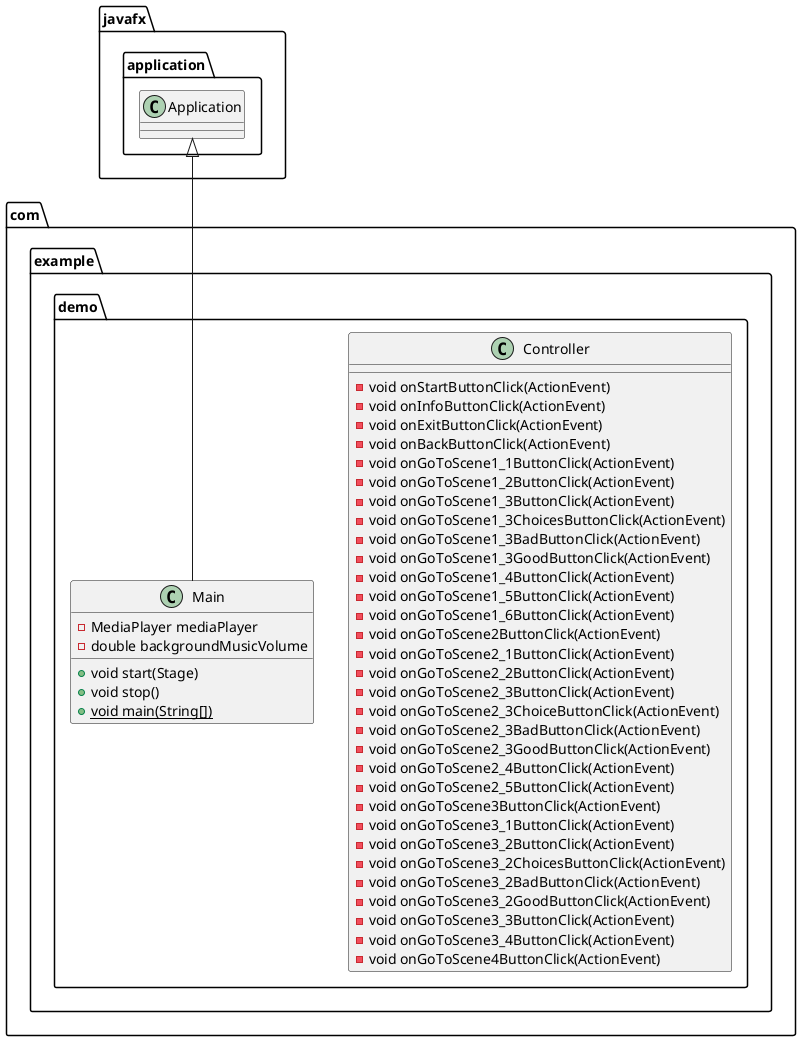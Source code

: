 @startuml
class com.example.demo.Controller {
- void onStartButtonClick(ActionEvent)
- void onInfoButtonClick(ActionEvent)
- void onExitButtonClick(ActionEvent)
- void onBackButtonClick(ActionEvent)
- void onGoToScene1_1ButtonClick(ActionEvent)
- void onGoToScene1_2ButtonClick(ActionEvent)
- void onGoToScene1_3ButtonClick(ActionEvent)
- void onGoToScene1_3ChoicesButtonClick(ActionEvent)
- void onGoToScene1_3BadButtonClick(ActionEvent)
- void onGoToScene1_3GoodButtonClick(ActionEvent)
- void onGoToScene1_4ButtonClick(ActionEvent)
- void onGoToScene1_5ButtonClick(ActionEvent)
- void onGoToScene1_6ButtonClick(ActionEvent)
- void onGoToScene2ButtonClick(ActionEvent)
- void onGoToScene2_1ButtonClick(ActionEvent)
- void onGoToScene2_2ButtonClick(ActionEvent)
- void onGoToScene2_3ButtonClick(ActionEvent)
- void onGoToScene2_3ChoiceButtonClick(ActionEvent)
- void onGoToScene2_3BadButtonClick(ActionEvent)
- void onGoToScene2_3GoodButtonClick(ActionEvent)
- void onGoToScene2_4ButtonClick(ActionEvent)
- void onGoToScene2_5ButtonClick(ActionEvent)
- void onGoToScene3ButtonClick(ActionEvent)
- void onGoToScene3_1ButtonClick(ActionEvent)
- void onGoToScene3_2ButtonClick(ActionEvent)
- void onGoToScene3_2ChoicesButtonClick(ActionEvent)
- void onGoToScene3_2BadButtonClick(ActionEvent)
- void onGoToScene3_2GoodButtonClick(ActionEvent)
- void onGoToScene3_3ButtonClick(ActionEvent)
- void onGoToScene3_4ButtonClick(ActionEvent)
- void onGoToScene4ButtonClick(ActionEvent)
}
class com.example.demo.Main {
- MediaPlayer mediaPlayer
- double backgroundMusicVolume
+ void start(Stage)
+ void stop()
+ {static} void main(String[])
}


javafx.application.Application <|-- com.example.demo.Main
@enduml